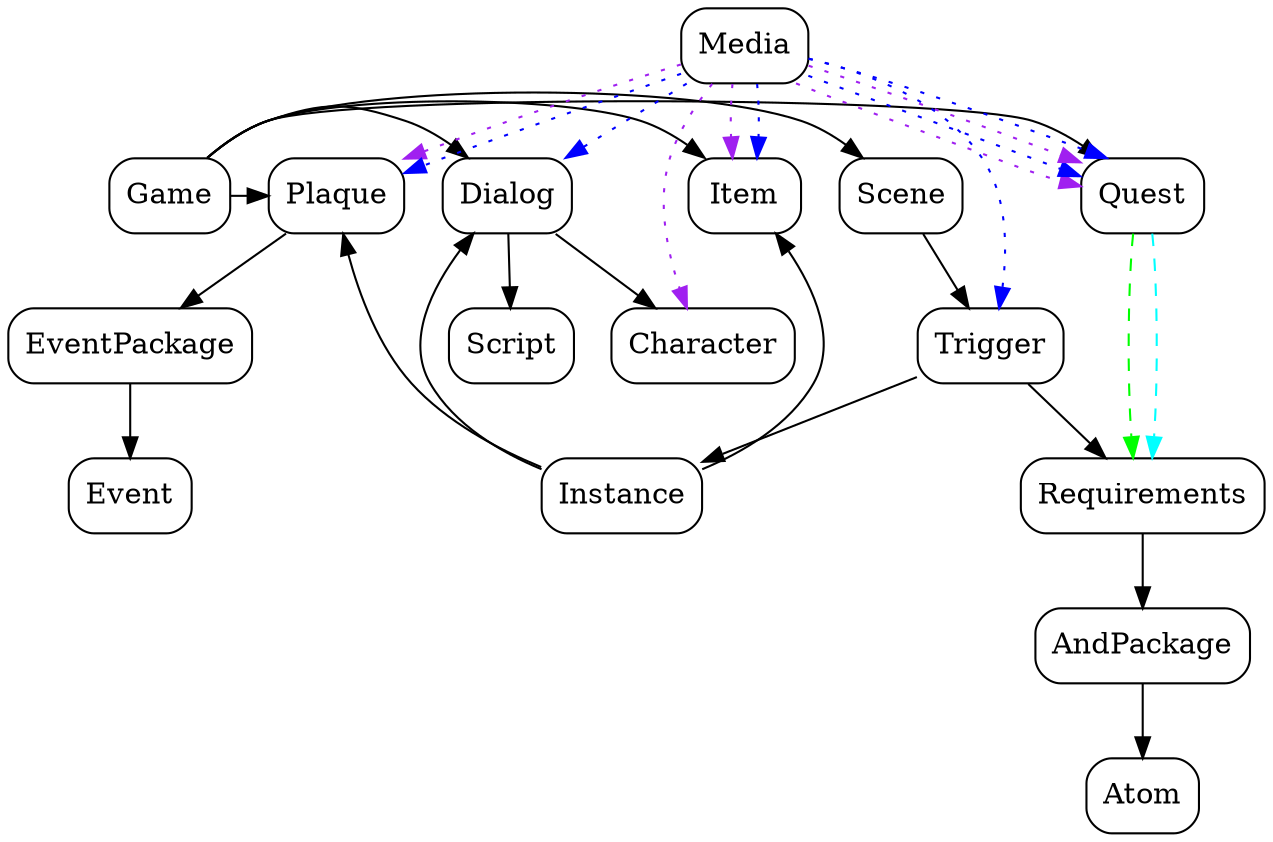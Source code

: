 digraph G {

	rankdir="TB";

	node [
		style = "rounded"
		shape = "box"
	];

	Game;

	subgraph game_objects {
		rank="same";

		Game->Scene;
		Game->Quest;

		Game->Plaque;
		Game->Dialog;
		Game->Item;
	}

	Scene->Trigger;

	Trigger->Instance;

	Instance->Plaque;
	Instance->Dialog;
	Instance->Item;

	Trigger->Requirements;
	Requirements->AndPackage;
	AndPackage->Atom;

	Quest->Requirements [color=green style=dashed];
	Quest->Requirements [color=cyan  style=dashed];

	Plaque->EventPackage;
	EventPackage->Event;

	Dialog->Character;
	Dialog->Script;

	edge [style=dotted];
	Media->Dialog [color=blue];
	Media->Trigger [color=blue];

	Media->Plaque [color=purple];
	Media->Plaque [color=blue];

	Media->Item [color=purple];
	Media->Item [color=blue];

	Media->Character [color=purple];

	Media->Quest [color=purple];
	Media->Quest [color=blue];

	Media->Quest [color=purple];
	Media->Quest [color=blue];

}
